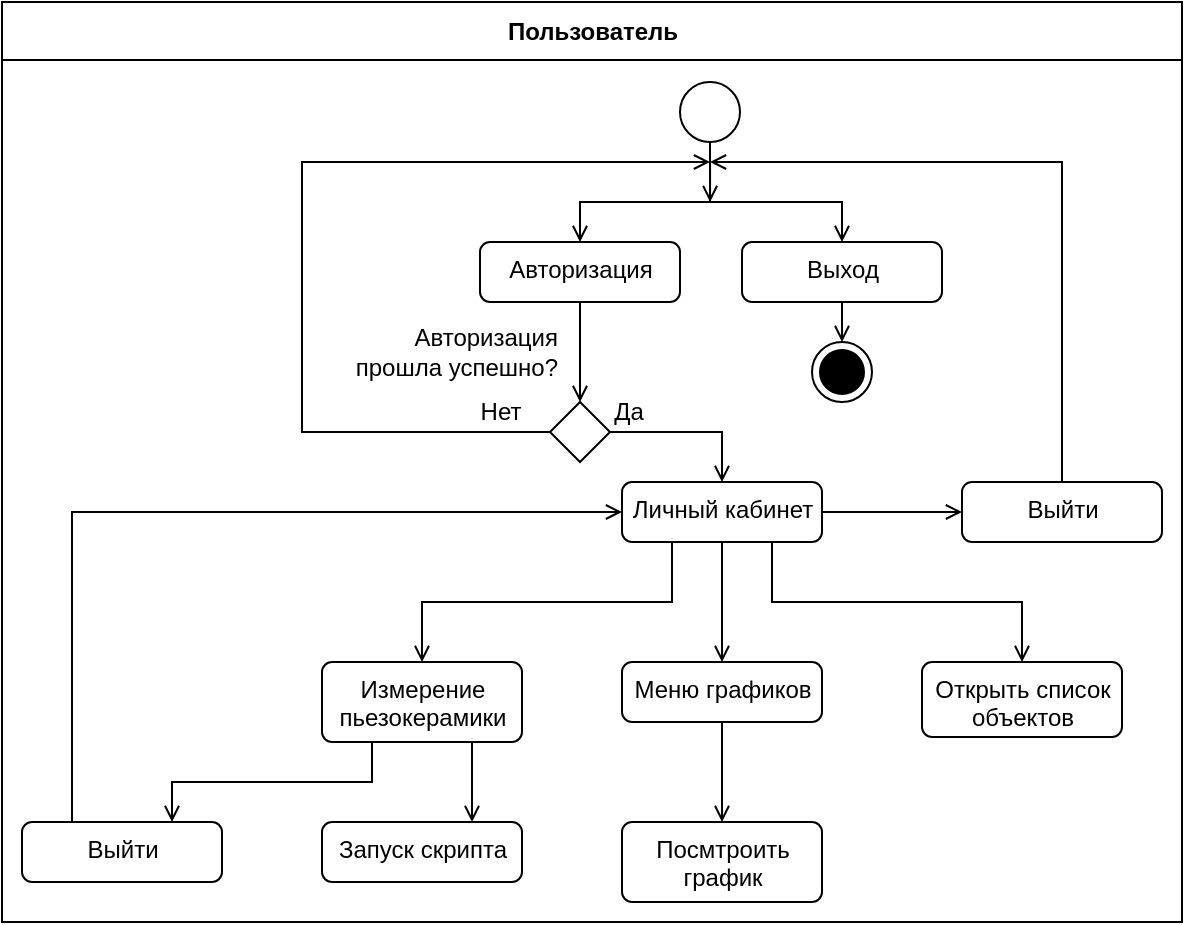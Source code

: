 <mxfile version="20.8.16" type="device"><diagram name="Страница 1" id="00aM3aGwptESWcow636y"><mxGraphModel dx="1091" dy="1800" grid="1" gridSize="10" guides="1" tooltips="1" connect="1" arrows="1" fold="1" page="1" pageScale="1" pageWidth="827" pageHeight="1169" math="0" shadow="0"><root><mxCell id="0"/><mxCell id="1" parent="0"/><mxCell id="mt6FQbYpy0is6NfqqvBc-10" style="edgeStyle=orthogonalEdgeStyle;rounded=0;orthogonalLoop=1;jettySize=auto;html=1;exitX=0.5;exitY=1;exitDx=0;exitDy=0;entryX=0.5;entryY=0;entryDx=0;entryDy=0;endArrow=open;endFill=0;" edge="1" parent="1" source="mt6FQbYpy0is6NfqqvBc-1" target="mt6FQbYpy0is6NfqqvBc-5"><mxGeometry relative="1" as="geometry"><Array as="points"><mxPoint x="414" y="60"/><mxPoint x="349" y="60"/></Array></mxGeometry></mxCell><mxCell id="mt6FQbYpy0is6NfqqvBc-17" style="edgeStyle=orthogonalEdgeStyle;rounded=0;orthogonalLoop=1;jettySize=auto;html=1;exitX=0.5;exitY=1;exitDx=0;exitDy=0;endArrow=open;endFill=0;" edge="1" parent="1" source="mt6FQbYpy0is6NfqqvBc-1"><mxGeometry relative="1" as="geometry"><mxPoint x="414.048" y="60" as="targetPoint"/></mxGeometry></mxCell><mxCell id="mt6FQbYpy0is6NfqqvBc-40" style="edgeStyle=orthogonalEdgeStyle;rounded=0;orthogonalLoop=1;jettySize=auto;html=1;exitX=0.5;exitY=1;exitDx=0;exitDy=0;startArrow=none;startFill=0;endArrow=open;endFill=0;entryX=0.5;entryY=0;entryDx=0;entryDy=0;" edge="1" parent="1" source="mt6FQbYpy0is6NfqqvBc-1" target="mt6FQbYpy0is6NfqqvBc-6"><mxGeometry relative="1" as="geometry"><mxPoint x="480" y="70" as="targetPoint"/><Array as="points"><mxPoint x="414" y="60"/><mxPoint x="480" y="60"/></Array></mxGeometry></mxCell><mxCell id="mt6FQbYpy0is6NfqqvBc-1" value="" style="ellipse;" vertex="1" parent="1"><mxGeometry x="399" width="30" height="30" as="geometry"/></mxCell><mxCell id="mt6FQbYpy0is6NfqqvBc-14" style="edgeStyle=orthogonalEdgeStyle;rounded=0;orthogonalLoop=1;jettySize=auto;html=1;exitX=0.5;exitY=1;exitDx=0;exitDy=0;entryX=0.5;entryY=0;entryDx=0;entryDy=0;endArrow=open;endFill=0;" edge="1" parent="1" source="mt6FQbYpy0is6NfqqvBc-5" target="mt6FQbYpy0is6NfqqvBc-13"><mxGeometry relative="1" as="geometry"/></mxCell><mxCell id="mt6FQbYpy0is6NfqqvBc-5" value="Авторизация" style="html=1;align=center;verticalAlign=top;rounded=1;absoluteArcSize=1;arcSize=10;dashed=0;" vertex="1" parent="1"><mxGeometry x="299" y="80" width="100" height="30" as="geometry"/></mxCell><mxCell id="mt6FQbYpy0is6NfqqvBc-41" style="edgeStyle=orthogonalEdgeStyle;rounded=0;orthogonalLoop=1;jettySize=auto;html=1;exitX=0.5;exitY=1;exitDx=0;exitDy=0;entryX=0.5;entryY=0;entryDx=0;entryDy=0;startArrow=none;startFill=0;endArrow=open;endFill=0;" edge="1" parent="1" source="mt6FQbYpy0is6NfqqvBc-6" target="mt6FQbYpy0is6NfqqvBc-7"><mxGeometry relative="1" as="geometry"/></mxCell><mxCell id="mt6FQbYpy0is6NfqqvBc-6" value="Выход" style="html=1;align=center;verticalAlign=top;rounded=1;absoluteArcSize=1;arcSize=10;dashed=0;" vertex="1" parent="1"><mxGeometry x="430" y="80" width="100" height="30" as="geometry"/></mxCell><mxCell id="mt6FQbYpy0is6NfqqvBc-7" value="" style="ellipse;html=1;shape=endState;fillColor=strokeColor;" vertex="1" parent="1"><mxGeometry x="465" y="130" width="30" height="30" as="geometry"/></mxCell><mxCell id="mt6FQbYpy0is6NfqqvBc-16" style="edgeStyle=orthogonalEdgeStyle;rounded=0;orthogonalLoop=1;jettySize=auto;html=1;exitX=0;exitY=0.5;exitDx=0;exitDy=0;endArrow=open;endFill=0;" edge="1" parent="1" source="mt6FQbYpy0is6NfqqvBc-13"><mxGeometry relative="1" as="geometry"><mxPoint x="414" y="40" as="targetPoint"/><Array as="points"><mxPoint x="210" y="175"/><mxPoint x="210" y="40"/><mxPoint x="414" y="40"/></Array></mxGeometry></mxCell><mxCell id="mt6FQbYpy0is6NfqqvBc-38" style="edgeStyle=orthogonalEdgeStyle;rounded=0;orthogonalLoop=1;jettySize=auto;html=1;exitX=1;exitY=0.5;exitDx=0;exitDy=0;entryX=0.5;entryY=0;entryDx=0;entryDy=0;startArrow=none;startFill=0;endArrow=open;endFill=0;" edge="1" parent="1" source="mt6FQbYpy0is6NfqqvBc-13" target="mt6FQbYpy0is6NfqqvBc-36"><mxGeometry relative="1" as="geometry"/></mxCell><mxCell id="mt6FQbYpy0is6NfqqvBc-13" value="" style="rhombus;" vertex="1" parent="1"><mxGeometry x="334" y="160" width="30" height="30" as="geometry"/></mxCell><mxCell id="mt6FQbYpy0is6NfqqvBc-15" value="Авторизация&lt;br&gt;прошла успешно?" style="text;html=1;strokeColor=none;fillColor=none;align=right;verticalAlign=middle;whiteSpace=wrap;rounded=0;" vertex="1" parent="1"><mxGeometry x="230" y="120" width="110" height="30" as="geometry"/></mxCell><mxCell id="mt6FQbYpy0is6NfqqvBc-18" value="Нет" style="text;html=1;strokeColor=none;fillColor=none;align=center;verticalAlign=middle;whiteSpace=wrap;rounded=0;" vertex="1" parent="1"><mxGeometry x="300" y="160" width="18.5" height="10" as="geometry"/></mxCell><mxCell id="mt6FQbYpy0is6NfqqvBc-43" style="edgeStyle=orthogonalEdgeStyle;rounded=0;orthogonalLoop=1;jettySize=auto;html=1;exitX=0.75;exitY=1;exitDx=0;exitDy=0;entryX=0.75;entryY=0;entryDx=0;entryDy=0;startArrow=none;startFill=0;endArrow=open;endFill=0;" edge="1" parent="1" source="mt6FQbYpy0is6NfqqvBc-19" target="mt6FQbYpy0is6NfqqvBc-31"><mxGeometry relative="1" as="geometry"/></mxCell><mxCell id="mt6FQbYpy0is6NfqqvBc-44" style="edgeStyle=orthogonalEdgeStyle;rounded=0;orthogonalLoop=1;jettySize=auto;html=1;exitX=0.25;exitY=1;exitDx=0;exitDy=0;entryX=0.75;entryY=0;entryDx=0;entryDy=0;startArrow=none;startFill=0;endArrow=open;endFill=0;" edge="1" parent="1" source="mt6FQbYpy0is6NfqqvBc-19" target="mt6FQbYpy0is6NfqqvBc-32"><mxGeometry relative="1" as="geometry"/></mxCell><mxCell id="mt6FQbYpy0is6NfqqvBc-19" value="Измерение&lt;br&gt;пьезокерамики" style="html=1;align=center;verticalAlign=top;rounded=1;absoluteArcSize=1;arcSize=10;dashed=0;" vertex="1" parent="1"><mxGeometry x="220" y="290" width="100" height="40" as="geometry"/></mxCell><mxCell id="mt6FQbYpy0is6NfqqvBc-47" style="edgeStyle=orthogonalEdgeStyle;rounded=0;orthogonalLoop=1;jettySize=auto;html=1;exitX=0.5;exitY=1;exitDx=0;exitDy=0;entryX=0.5;entryY=0;entryDx=0;entryDy=0;startArrow=none;startFill=0;endArrow=open;endFill=0;" edge="1" parent="1" source="mt6FQbYpy0is6NfqqvBc-20" target="mt6FQbYpy0is6NfqqvBc-46"><mxGeometry relative="1" as="geometry"/></mxCell><mxCell id="mt6FQbYpy0is6NfqqvBc-20" value="Меню графиков" style="html=1;align=center;verticalAlign=top;rounded=1;absoluteArcSize=1;arcSize=10;dashed=0;" vertex="1" parent="1"><mxGeometry x="370" y="290" width="100" height="30" as="geometry"/></mxCell><mxCell id="mt6FQbYpy0is6NfqqvBc-21" value="Открыть список&lt;br&gt;объектов" style="html=1;align=center;verticalAlign=top;rounded=1;absoluteArcSize=1;arcSize=10;dashed=0;" vertex="1" parent="1"><mxGeometry x="520" y="290" width="100" height="37.5" as="geometry"/></mxCell><mxCell id="mt6FQbYpy0is6NfqqvBc-24" value="Да" style="text;html=1;strokeColor=none;fillColor=none;align=center;verticalAlign=middle;whiteSpace=wrap;rounded=0;" vertex="1" parent="1"><mxGeometry x="364" y="160" width="18.5" height="10" as="geometry"/></mxCell><mxCell id="mt6FQbYpy0is6NfqqvBc-31" value="Запуск скрипта" style="html=1;align=center;verticalAlign=top;rounded=1;absoluteArcSize=1;arcSize=10;dashed=0;" vertex="1" parent="1"><mxGeometry x="220" y="370" width="100" height="30" as="geometry"/></mxCell><mxCell id="mt6FQbYpy0is6NfqqvBc-45" style="edgeStyle=orthogonalEdgeStyle;rounded=0;orthogonalLoop=1;jettySize=auto;html=1;exitX=0.25;exitY=0;exitDx=0;exitDy=0;entryX=0;entryY=0.5;entryDx=0;entryDy=0;startArrow=none;startFill=0;endArrow=open;endFill=0;" edge="1" parent="1" source="mt6FQbYpy0is6NfqqvBc-32" target="mt6FQbYpy0is6NfqqvBc-36"><mxGeometry relative="1" as="geometry"/></mxCell><mxCell id="mt6FQbYpy0is6NfqqvBc-32" value="Выйти" style="html=1;align=center;verticalAlign=top;rounded=1;absoluteArcSize=1;arcSize=10;dashed=0;" vertex="1" parent="1"><mxGeometry x="70" y="370" width="100" height="30" as="geometry"/></mxCell><mxCell id="mt6FQbYpy0is6NfqqvBc-37" style="edgeStyle=orthogonalEdgeStyle;rounded=0;orthogonalLoop=1;jettySize=auto;html=1;exitX=0.5;exitY=1;exitDx=0;exitDy=0;entryX=0.5;entryY=0;entryDx=0;entryDy=0;startArrow=none;startFill=0;endArrow=open;endFill=0;" edge="1" parent="1" source="mt6FQbYpy0is6NfqqvBc-36" target="mt6FQbYpy0is6NfqqvBc-20"><mxGeometry relative="1" as="geometry"/></mxCell><mxCell id="mt6FQbYpy0is6NfqqvBc-39" style="edgeStyle=orthogonalEdgeStyle;rounded=0;orthogonalLoop=1;jettySize=auto;html=1;exitX=0.75;exitY=1;exitDx=0;exitDy=0;entryX=0.5;entryY=0;entryDx=0;entryDy=0;startArrow=none;startFill=0;endArrow=open;endFill=0;" edge="1" parent="1" source="mt6FQbYpy0is6NfqqvBc-36" target="mt6FQbYpy0is6NfqqvBc-21"><mxGeometry relative="1" as="geometry"/></mxCell><mxCell id="mt6FQbYpy0is6NfqqvBc-42" style="edgeStyle=orthogonalEdgeStyle;rounded=0;orthogonalLoop=1;jettySize=auto;html=1;exitX=0.25;exitY=1;exitDx=0;exitDy=0;entryX=0.5;entryY=0;entryDx=0;entryDy=0;startArrow=none;startFill=0;endArrow=open;endFill=0;" edge="1" parent="1" source="mt6FQbYpy0is6NfqqvBc-36" target="mt6FQbYpy0is6NfqqvBc-19"><mxGeometry relative="1" as="geometry"/></mxCell><mxCell id="mt6FQbYpy0is6NfqqvBc-54" style="edgeStyle=orthogonalEdgeStyle;rounded=0;orthogonalLoop=1;jettySize=auto;html=1;exitX=1;exitY=0.5;exitDx=0;exitDy=0;entryX=0;entryY=0.5;entryDx=0;entryDy=0;startArrow=none;startFill=0;endArrow=open;endFill=0;" edge="1" parent="1" source="mt6FQbYpy0is6NfqqvBc-36" target="mt6FQbYpy0is6NfqqvBc-53"><mxGeometry relative="1" as="geometry"/></mxCell><mxCell id="mt6FQbYpy0is6NfqqvBc-36" value="Личный кабинет" style="html=1;align=center;verticalAlign=top;rounded=1;absoluteArcSize=1;arcSize=10;dashed=0;" vertex="1" parent="1"><mxGeometry x="370" y="200" width="100" height="30" as="geometry"/></mxCell><mxCell id="mt6FQbYpy0is6NfqqvBc-46" value="Посмтроить&lt;br&gt;график" style="html=1;align=center;verticalAlign=top;rounded=1;absoluteArcSize=1;arcSize=10;dashed=0;" vertex="1" parent="1"><mxGeometry x="370" y="370" width="100" height="40" as="geometry"/></mxCell><mxCell id="mt6FQbYpy0is6NfqqvBc-50" value="Пользователь" style="swimlane;fontStyle=1;align=center;verticalAlign=middle;childLayout=stackLayout;horizontal=1;startSize=29;horizontalStack=0;resizeParent=1;resizeParentMax=0;resizeLast=0;collapsible=0;marginBottom=0;html=1;" vertex="1" parent="1"><mxGeometry x="60" y="-40" width="590" height="460" as="geometry"/></mxCell><mxCell id="mt6FQbYpy0is6NfqqvBc-55" style="edgeStyle=orthogonalEdgeStyle;rounded=0;orthogonalLoop=1;jettySize=auto;html=1;exitX=0.5;exitY=0;exitDx=0;exitDy=0;startArrow=none;startFill=0;endArrow=open;endFill=0;" edge="1" parent="1" source="mt6FQbYpy0is6NfqqvBc-53"><mxGeometry relative="1" as="geometry"><mxPoint x="414" y="40" as="targetPoint"/><Array as="points"><mxPoint x="590" y="40"/></Array></mxGeometry></mxCell><mxCell id="mt6FQbYpy0is6NfqqvBc-53" value="Выйти" style="html=1;align=center;verticalAlign=top;rounded=1;absoluteArcSize=1;arcSize=10;dashed=0;" vertex="1" parent="1"><mxGeometry x="540" y="200" width="100" height="30" as="geometry"/></mxCell></root></mxGraphModel></diagram></mxfile>